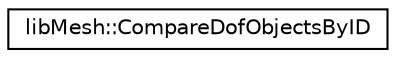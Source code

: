 digraph "类继承关系图"
{
 // INTERACTIVE_SVG=YES
  edge [fontname="Helvetica",fontsize="10",labelfontname="Helvetica",labelfontsize="10"];
  node [fontname="Helvetica",fontsize="10",shape=record];
  rankdir="LR";
  Node1 [label="libMesh::CompareDofObjectsByID",height=0.2,width=0.4,color="black", fillcolor="white", style="filled",URL="$structlibMesh_1_1CompareDofObjectsByID.html",tooltip="Comparison object to use with DofObject pointers. "];
}
